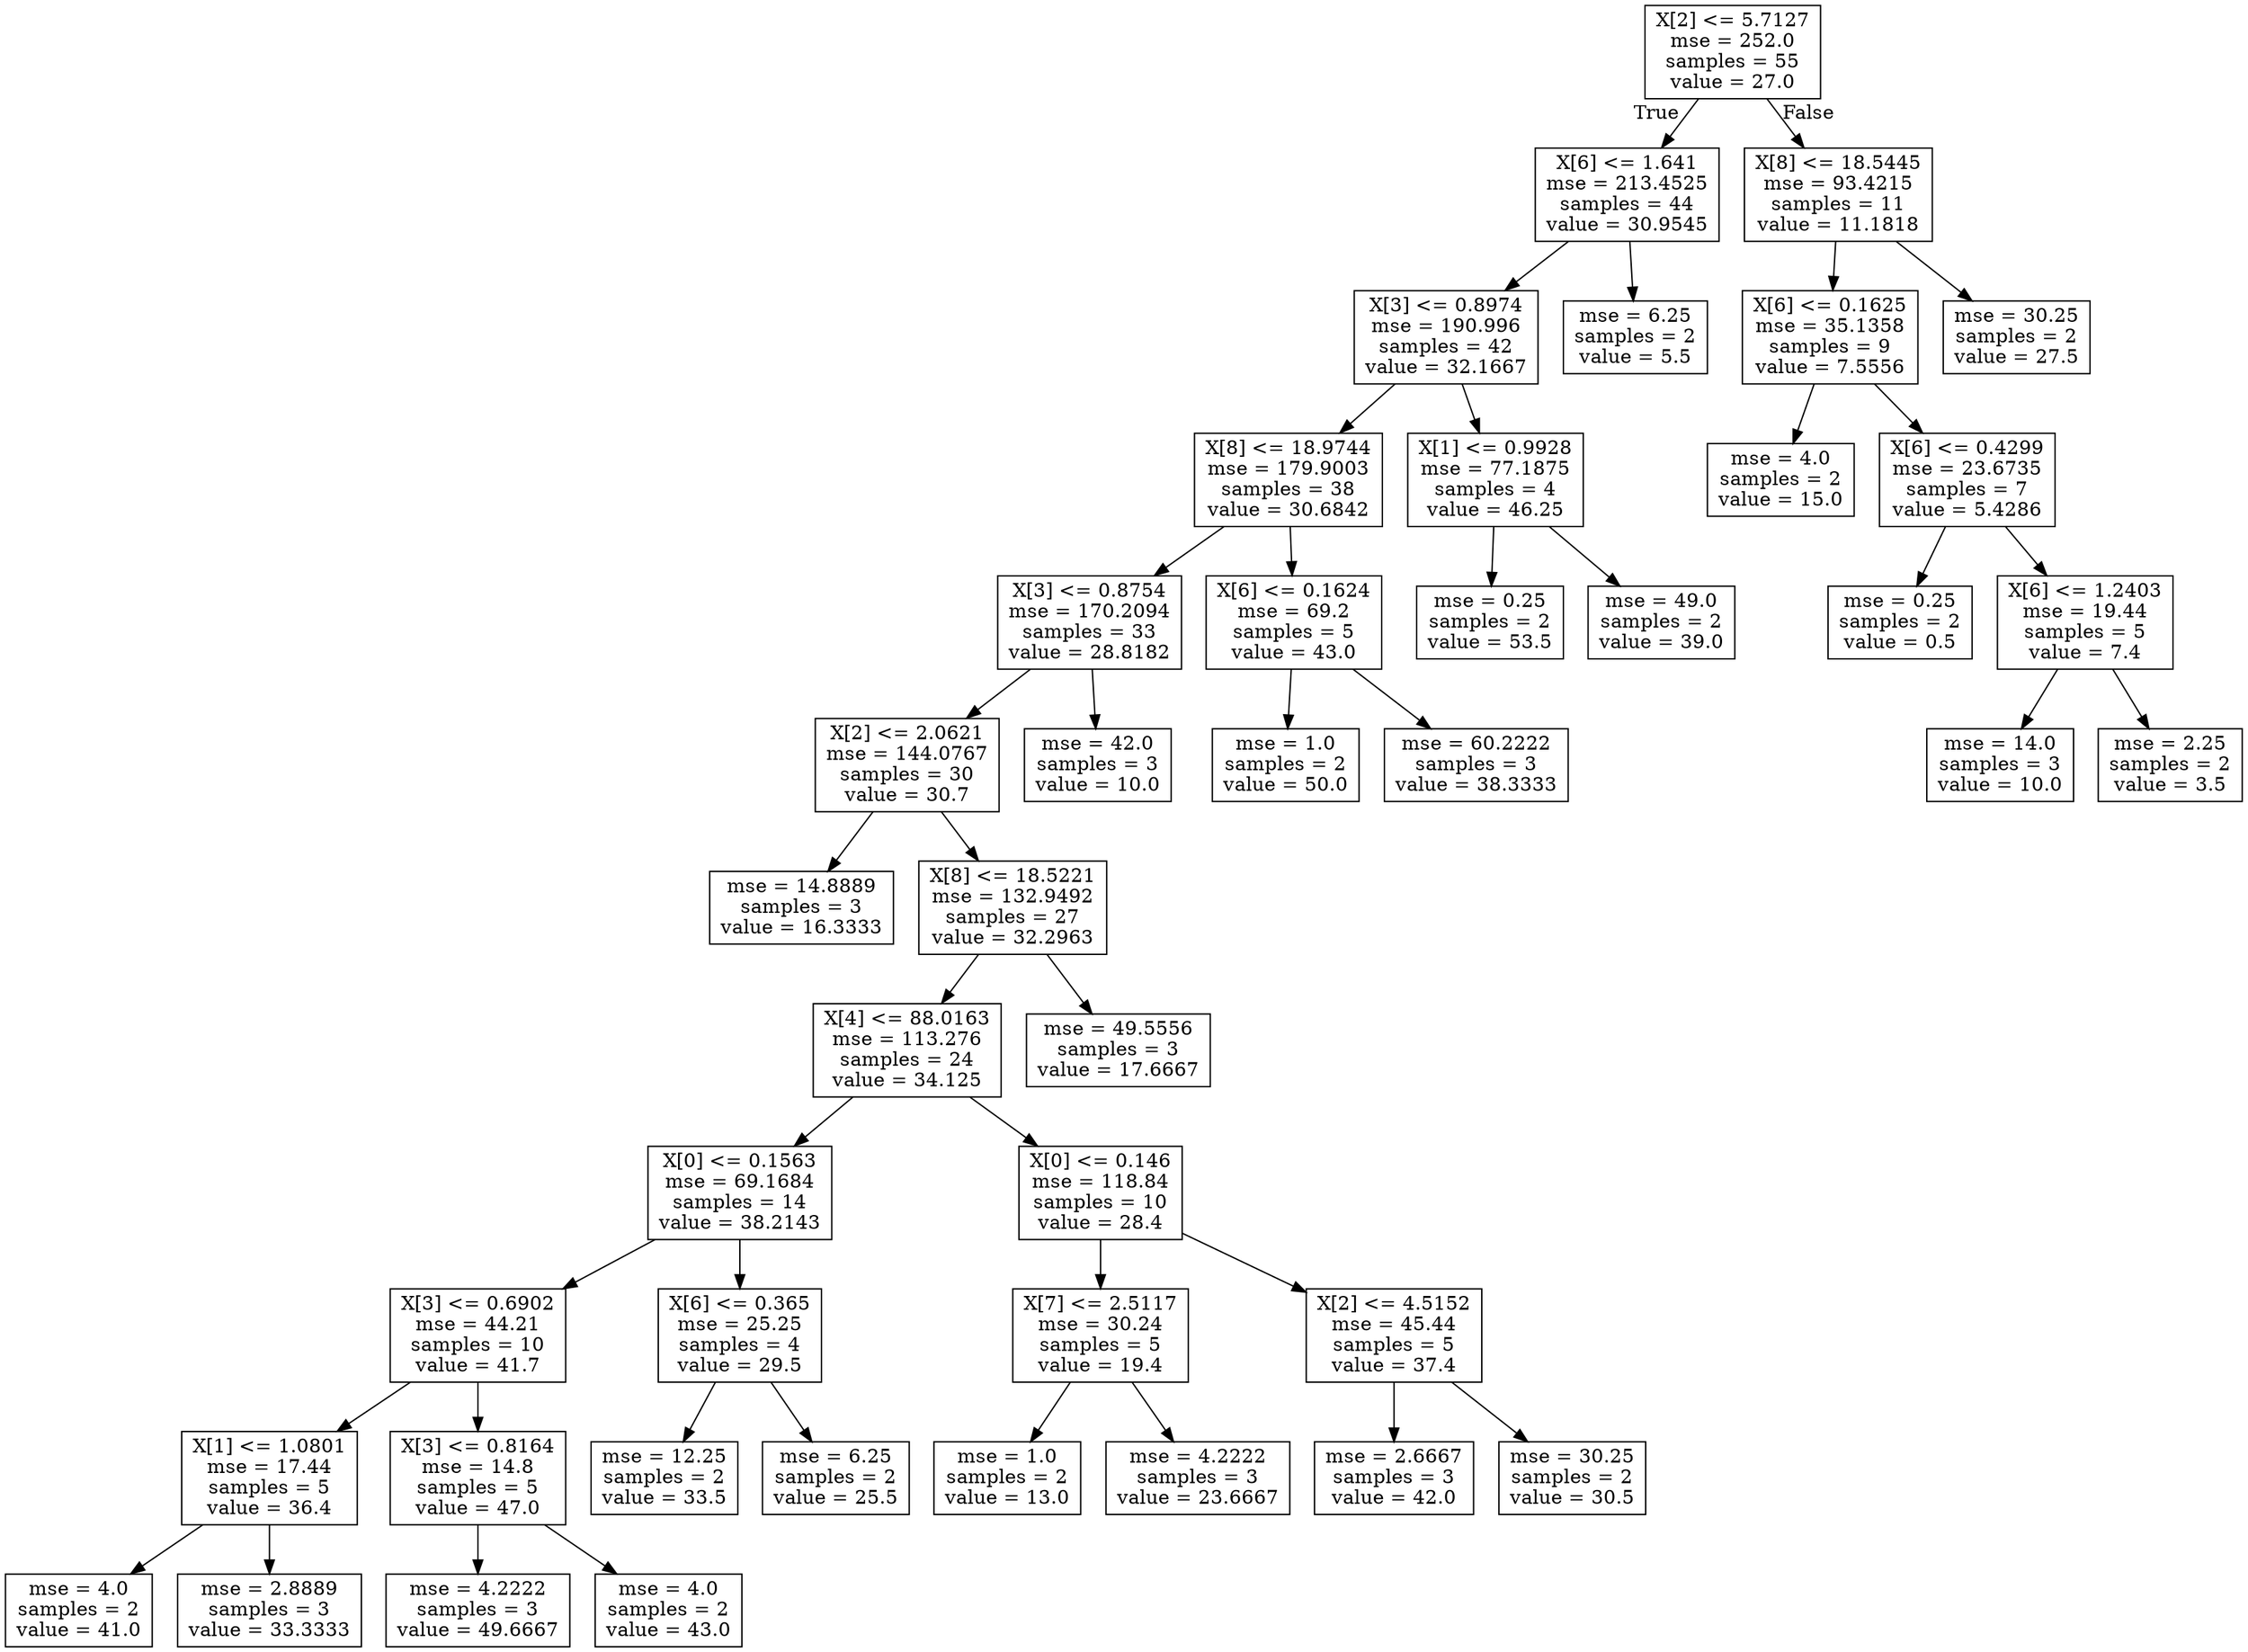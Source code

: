digraph Tree {
node [shape=box] ;
0 [label="X[2] <= 5.7127\nmse = 252.0\nsamples = 55\nvalue = 27.0"] ;
1 [label="X[6] <= 1.641\nmse = 213.4525\nsamples = 44\nvalue = 30.9545"] ;
0 -> 1 [labeldistance=2.5, labelangle=45, headlabel="True"] ;
2 [label="X[3] <= 0.8974\nmse = 190.996\nsamples = 42\nvalue = 32.1667"] ;
1 -> 2 ;
3 [label="X[8] <= 18.9744\nmse = 179.9003\nsamples = 38\nvalue = 30.6842"] ;
2 -> 3 ;
4 [label="X[3] <= 0.8754\nmse = 170.2094\nsamples = 33\nvalue = 28.8182"] ;
3 -> 4 ;
5 [label="X[2] <= 2.0621\nmse = 144.0767\nsamples = 30\nvalue = 30.7"] ;
4 -> 5 ;
6 [label="mse = 14.8889\nsamples = 3\nvalue = 16.3333"] ;
5 -> 6 ;
7 [label="X[8] <= 18.5221\nmse = 132.9492\nsamples = 27\nvalue = 32.2963"] ;
5 -> 7 ;
8 [label="X[4] <= 88.0163\nmse = 113.276\nsamples = 24\nvalue = 34.125"] ;
7 -> 8 ;
9 [label="X[0] <= 0.1563\nmse = 69.1684\nsamples = 14\nvalue = 38.2143"] ;
8 -> 9 ;
10 [label="X[3] <= 0.6902\nmse = 44.21\nsamples = 10\nvalue = 41.7"] ;
9 -> 10 ;
11 [label="X[1] <= 1.0801\nmse = 17.44\nsamples = 5\nvalue = 36.4"] ;
10 -> 11 ;
12 [label="mse = 4.0\nsamples = 2\nvalue = 41.0"] ;
11 -> 12 ;
13 [label="mse = 2.8889\nsamples = 3\nvalue = 33.3333"] ;
11 -> 13 ;
14 [label="X[3] <= 0.8164\nmse = 14.8\nsamples = 5\nvalue = 47.0"] ;
10 -> 14 ;
15 [label="mse = 4.2222\nsamples = 3\nvalue = 49.6667"] ;
14 -> 15 ;
16 [label="mse = 4.0\nsamples = 2\nvalue = 43.0"] ;
14 -> 16 ;
17 [label="X[6] <= 0.365\nmse = 25.25\nsamples = 4\nvalue = 29.5"] ;
9 -> 17 ;
18 [label="mse = 12.25\nsamples = 2\nvalue = 33.5"] ;
17 -> 18 ;
19 [label="mse = 6.25\nsamples = 2\nvalue = 25.5"] ;
17 -> 19 ;
20 [label="X[0] <= 0.146\nmse = 118.84\nsamples = 10\nvalue = 28.4"] ;
8 -> 20 ;
21 [label="X[7] <= 2.5117\nmse = 30.24\nsamples = 5\nvalue = 19.4"] ;
20 -> 21 ;
22 [label="mse = 1.0\nsamples = 2\nvalue = 13.0"] ;
21 -> 22 ;
23 [label="mse = 4.2222\nsamples = 3\nvalue = 23.6667"] ;
21 -> 23 ;
24 [label="X[2] <= 4.5152\nmse = 45.44\nsamples = 5\nvalue = 37.4"] ;
20 -> 24 ;
25 [label="mse = 2.6667\nsamples = 3\nvalue = 42.0"] ;
24 -> 25 ;
26 [label="mse = 30.25\nsamples = 2\nvalue = 30.5"] ;
24 -> 26 ;
27 [label="mse = 49.5556\nsamples = 3\nvalue = 17.6667"] ;
7 -> 27 ;
28 [label="mse = 42.0\nsamples = 3\nvalue = 10.0"] ;
4 -> 28 ;
29 [label="X[6] <= 0.1624\nmse = 69.2\nsamples = 5\nvalue = 43.0"] ;
3 -> 29 ;
30 [label="mse = 1.0\nsamples = 2\nvalue = 50.0"] ;
29 -> 30 ;
31 [label="mse = 60.2222\nsamples = 3\nvalue = 38.3333"] ;
29 -> 31 ;
32 [label="X[1] <= 0.9928\nmse = 77.1875\nsamples = 4\nvalue = 46.25"] ;
2 -> 32 ;
33 [label="mse = 0.25\nsamples = 2\nvalue = 53.5"] ;
32 -> 33 ;
34 [label="mse = 49.0\nsamples = 2\nvalue = 39.0"] ;
32 -> 34 ;
35 [label="mse = 6.25\nsamples = 2\nvalue = 5.5"] ;
1 -> 35 ;
36 [label="X[8] <= 18.5445\nmse = 93.4215\nsamples = 11\nvalue = 11.1818"] ;
0 -> 36 [labeldistance=2.5, labelangle=-45, headlabel="False"] ;
37 [label="X[6] <= 0.1625\nmse = 35.1358\nsamples = 9\nvalue = 7.5556"] ;
36 -> 37 ;
38 [label="mse = 4.0\nsamples = 2\nvalue = 15.0"] ;
37 -> 38 ;
39 [label="X[6] <= 0.4299\nmse = 23.6735\nsamples = 7\nvalue = 5.4286"] ;
37 -> 39 ;
40 [label="mse = 0.25\nsamples = 2\nvalue = 0.5"] ;
39 -> 40 ;
41 [label="X[6] <= 1.2403\nmse = 19.44\nsamples = 5\nvalue = 7.4"] ;
39 -> 41 ;
42 [label="mse = 14.0\nsamples = 3\nvalue = 10.0"] ;
41 -> 42 ;
43 [label="mse = 2.25\nsamples = 2\nvalue = 3.5"] ;
41 -> 43 ;
44 [label="mse = 30.25\nsamples = 2\nvalue = 27.5"] ;
36 -> 44 ;
}
